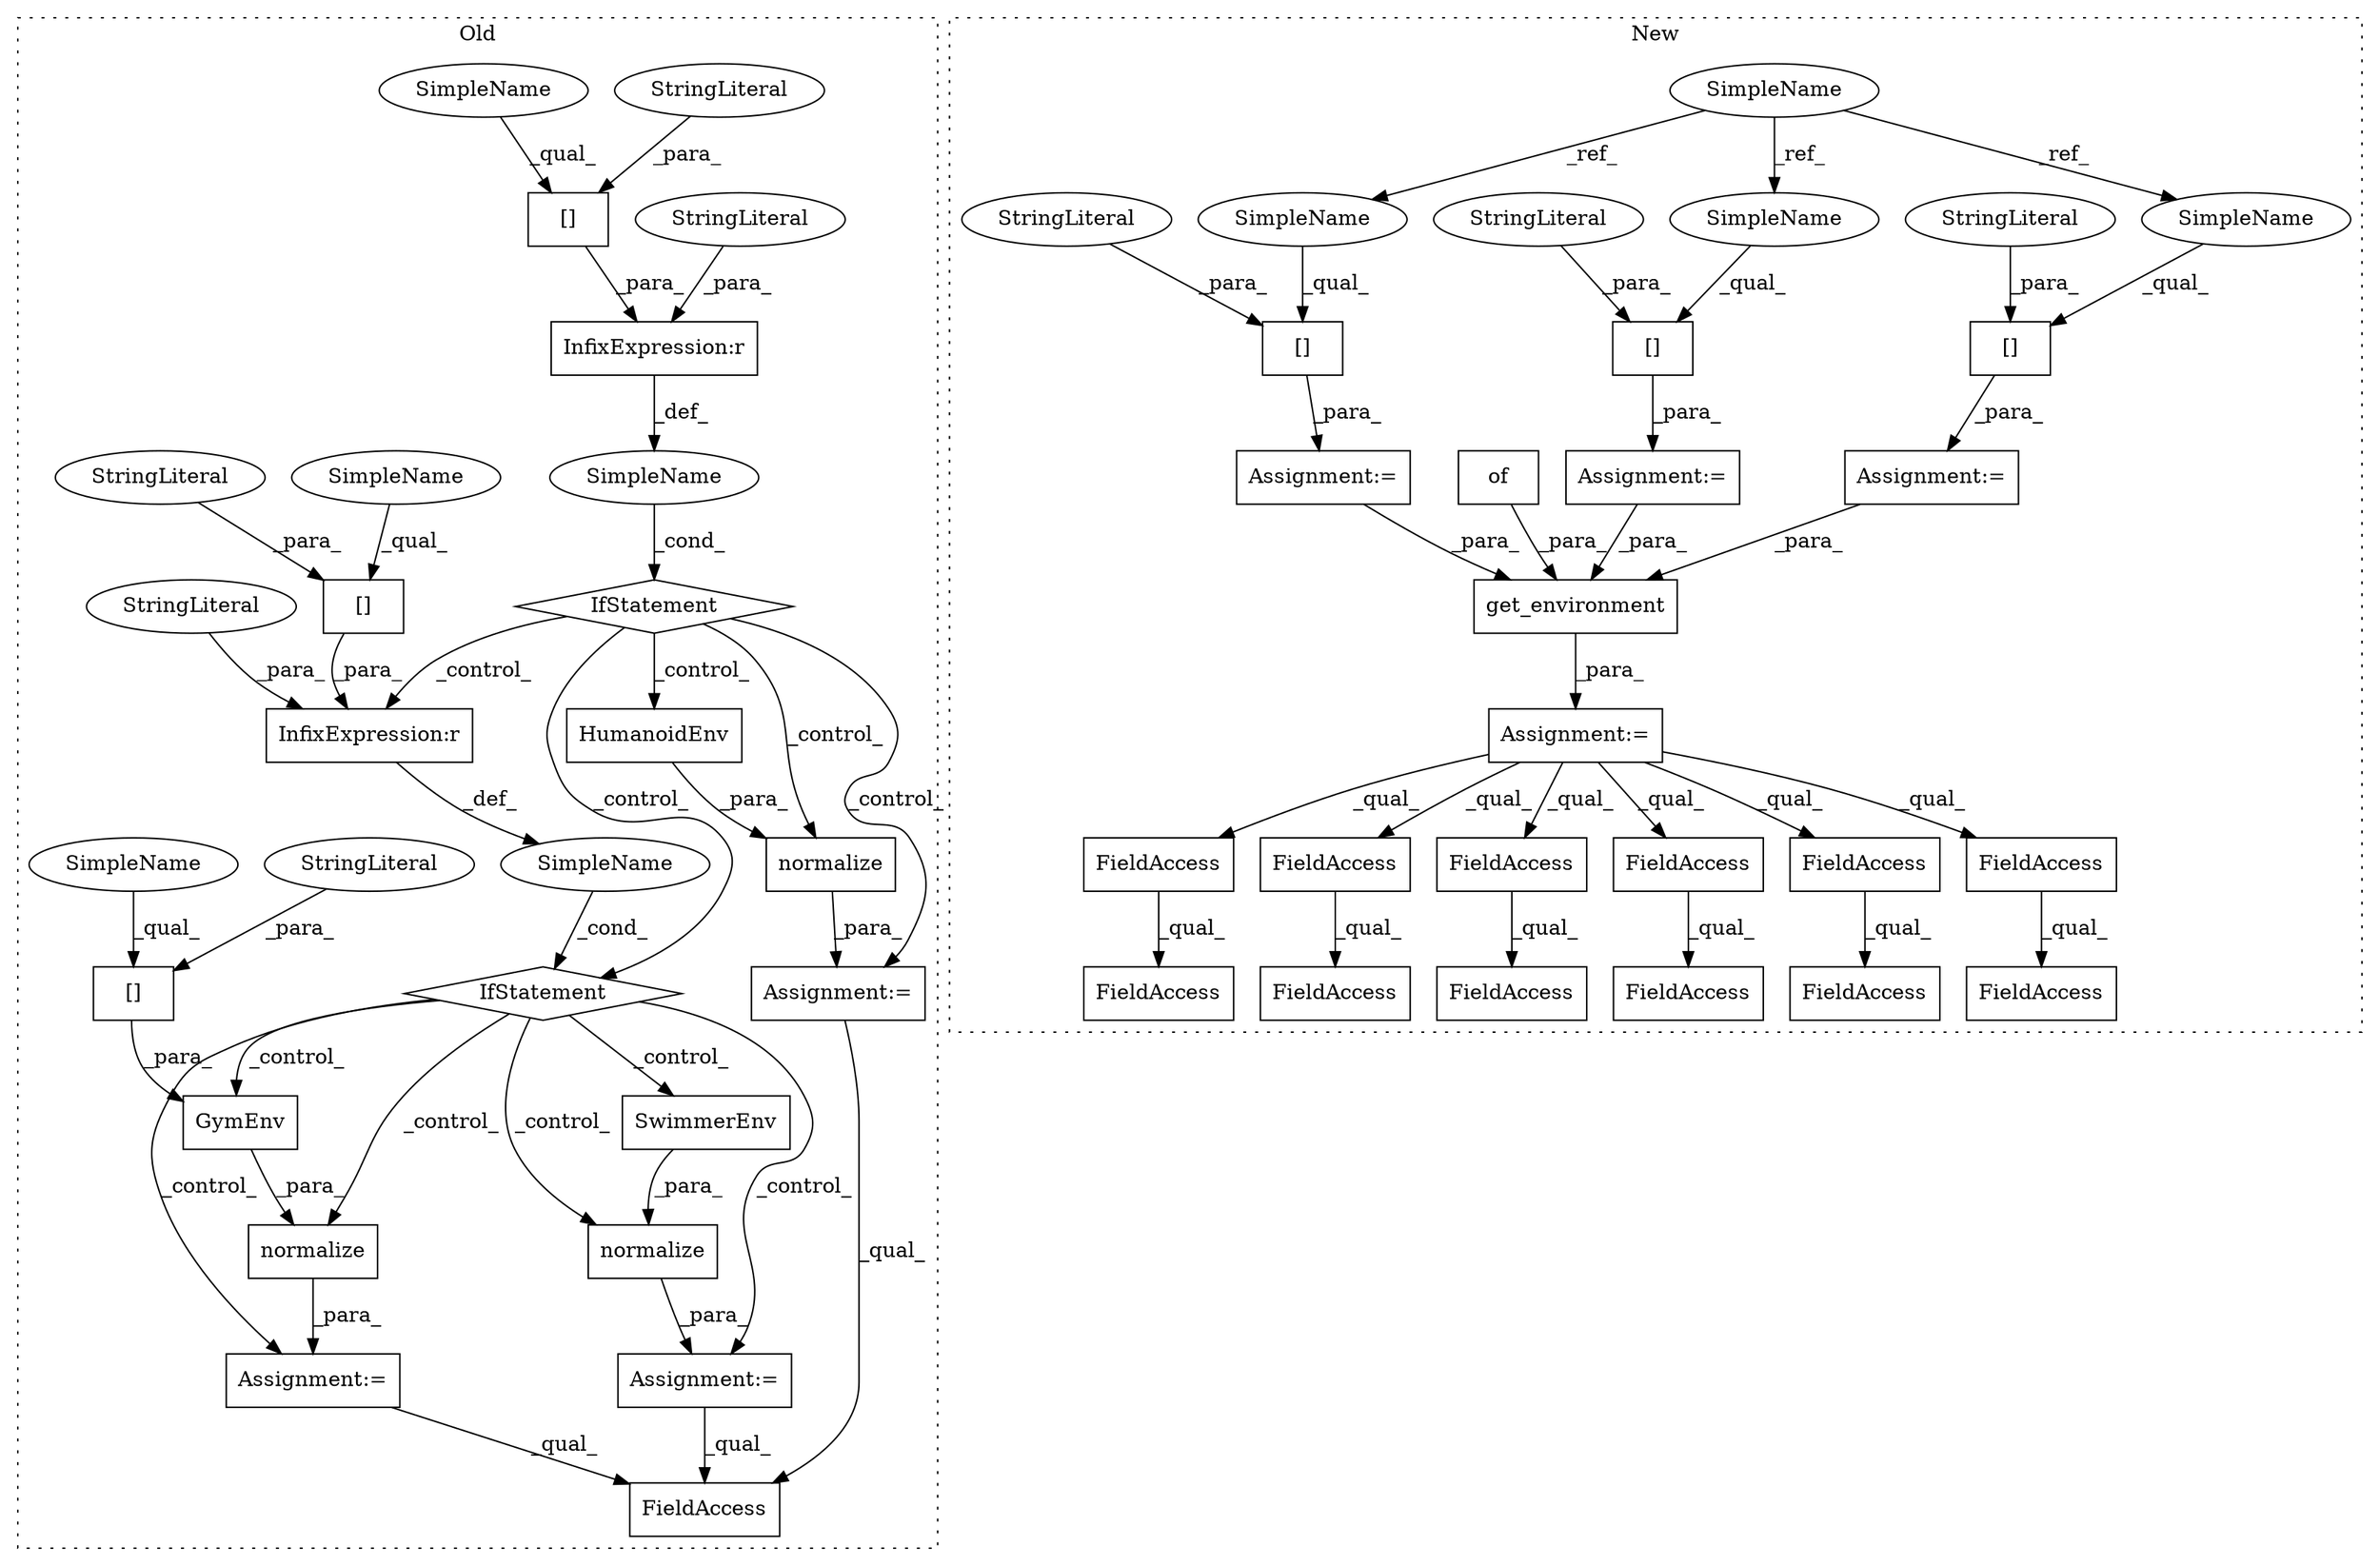 digraph G {
subgraph cluster0 {
1 [label="HumanoidEnv" a="32" s="3717" l="13" shape="box"];
3 [label="SimpleName" a="42" s="" l="" shape="ellipse"];
4 [label="InfixExpression:r" a="27" s="3772" l="4" shape="box"];
5 [label="[]" a="2" s="3753,3771" l="8,1" shape="box"];
6 [label="StringLiteral" a="45" s="3776" l="15" shape="ellipse"];
7 [label="StringLiteral" a="45" s="3761" l="10" shape="ellipse"];
8 [label="GymEnv" a="32" s="3864,3890" l="7,1" shape="box"];
9 [label="[]" a="2" s="3871,3889" l="8,1" shape="box"];
10 [label="SimpleName" a="42" s="" l="" shape="ellipse"];
11 [label="normalize" a="32" s="3805,3827" l="10,1" shape="box"];
12 [label="StringLiteral" a="45" s="3879" l="10" shape="ellipse"];
13 [label="InfixExpression:r" a="27" s="3673" l="4" shape="box"];
14 [label="[]" a="2" s="3654,3672" l="8,1" shape="box"];
15 [label="StringLiteral" a="45" s="3662" l="10" shape="ellipse"];
16 [label="StringLiteral" a="45" s="3677" l="16" shape="ellipse"];
21 [label="FieldAccess" a="22" s="4750" l="8" shape="box"];
30 [label="normalize" a="32" s="3707,3730" l="10,1" shape="box"];
31 [label="IfStatement" a="25" s="3749,3791" l="4,2" shape="diamond"];
32 [label="normalize" a="32" s="3854,3891" l="10,1" shape="box"];
33 [label="IfStatement" a="25" s="3650,3693" l="4,2" shape="diamond"];
42 [label="Assignment:=" a="7" s="3706" l="1" shape="box"];
44 [label="Assignment:=" a="7" s="3804" l="1" shape="box"];
47 [label="Assignment:=" a="7" s="3853" l="1" shape="box"];
48 [label="SwimmerEnv" a="32" s="3815" l="12" shape="box"];
53 [label="SimpleName" a="42" s="3871" l="7" shape="ellipse"];
54 [label="SimpleName" a="42" s="3753" l="7" shape="ellipse"];
55 [label="SimpleName" a="42" s="3654" l="7" shape="ellipse"];
label = "Old";
style="dotted";
}
subgraph cluster1 {
2 [label="of" a="32" s="3388" l="4" shape="box"];
17 [label="FieldAccess" a="22" s="4287" l="36" shape="box"];
18 [label="FieldAccess" a="22" s="4287" l="30" shape="box"];
19 [label="FieldAccess" a="22" s="3818" l="31" shape="box"];
20 [label="FieldAccess" a="22" s="4107" l="30" shape="box"];
22 [label="FieldAccess" a="22" s="4107" l="36" shape="box"];
23 [label="FieldAccess" a="22" s="3818" l="25" shape="box"];
24 [label="FieldAccess" a="22" s="4144" l="31" shape="box"];
25 [label="FieldAccess" a="22" s="4437" l="27" shape="box"];
26 [label="FieldAccess" a="22" s="4465" l="22" shape="box"];
27 [label="FieldAccess" a="22" s="4437" l="21" shape="box"];
28 [label="FieldAccess" a="22" s="4465" l="16" shape="box"];
29 [label="FieldAccess" a="22" s="4144" l="25" shape="box"];
34 [label="Assignment:=" a="7" s="3261" l="1" shape="box"];
35 [label="[]" a="2" s="3262,3280" l="8,1" shape="box"];
36 [label="SimpleName" a="42" s="2740" l="7" shape="ellipse"];
37 [label="[]" a="2" s="3320,3336" l="8,1" shape="box"];
38 [label="StringLiteral" a="45" s="3270" l="10" shape="ellipse"];
39 [label="[]" a="2" s="3292,3306" l="8,1" shape="box"];
40 [label="StringLiteral" a="45" s="3300" l="6" shape="ellipse"];
41 [label="StringLiteral" a="45" s="3328" l="8" shape="ellipse"];
43 [label="Assignment:=" a="7" s="3346" l="1" shape="box"];
45 [label="Assignment:=" a="7" s="3319" l="1" shape="box"];
46 [label="Assignment:=" a="7" s="3291" l="1" shape="box"];
49 [label="get_environment" a="32" s="3347,3392" l="16,1" shape="box"];
50 [label="SimpleName" a="42" s="3292" l="7" shape="ellipse"];
51 [label="SimpleName" a="42" s="3262" l="7" shape="ellipse"];
52 [label="SimpleName" a="42" s="3320" l="7" shape="ellipse"];
label = "New";
style="dotted";
}
1 -> 30 [label="_para_"];
2 -> 49 [label="_para_"];
3 -> 33 [label="_cond_"];
4 -> 10 [label="_def_"];
5 -> 4 [label="_para_"];
6 -> 4 [label="_para_"];
7 -> 5 [label="_para_"];
8 -> 32 [label="_para_"];
9 -> 8 [label="_para_"];
10 -> 31 [label="_cond_"];
11 -> 44 [label="_para_"];
12 -> 9 [label="_para_"];
13 -> 3 [label="_def_"];
14 -> 13 [label="_para_"];
15 -> 14 [label="_para_"];
16 -> 13 [label="_para_"];
18 -> 17 [label="_qual_"];
20 -> 22 [label="_qual_"];
23 -> 19 [label="_qual_"];
27 -> 25 [label="_qual_"];
28 -> 26 [label="_qual_"];
29 -> 24 [label="_qual_"];
30 -> 42 [label="_para_"];
31 -> 8 [label="_control_"];
31 -> 44 [label="_control_"];
31 -> 32 [label="_control_"];
31 -> 11 [label="_control_"];
31 -> 48 [label="_control_"];
31 -> 47 [label="_control_"];
32 -> 47 [label="_para_"];
33 -> 42 [label="_control_"];
33 -> 4 [label="_control_"];
33 -> 31 [label="_control_"];
33 -> 30 [label="_control_"];
33 -> 1 [label="_control_"];
34 -> 49 [label="_para_"];
35 -> 34 [label="_para_"];
36 -> 51 [label="_ref_"];
36 -> 50 [label="_ref_"];
36 -> 52 [label="_ref_"];
37 -> 45 [label="_para_"];
38 -> 35 [label="_para_"];
39 -> 46 [label="_para_"];
40 -> 39 [label="_para_"];
41 -> 37 [label="_para_"];
42 -> 21 [label="_qual_"];
43 -> 29 [label="_qual_"];
43 -> 28 [label="_qual_"];
43 -> 23 [label="_qual_"];
43 -> 18 [label="_qual_"];
43 -> 20 [label="_qual_"];
43 -> 27 [label="_qual_"];
44 -> 21 [label="_qual_"];
45 -> 49 [label="_para_"];
46 -> 49 [label="_para_"];
47 -> 21 [label="_qual_"];
48 -> 11 [label="_para_"];
49 -> 43 [label="_para_"];
50 -> 39 [label="_qual_"];
51 -> 35 [label="_qual_"];
52 -> 37 [label="_qual_"];
53 -> 9 [label="_qual_"];
54 -> 5 [label="_qual_"];
55 -> 14 [label="_qual_"];
}